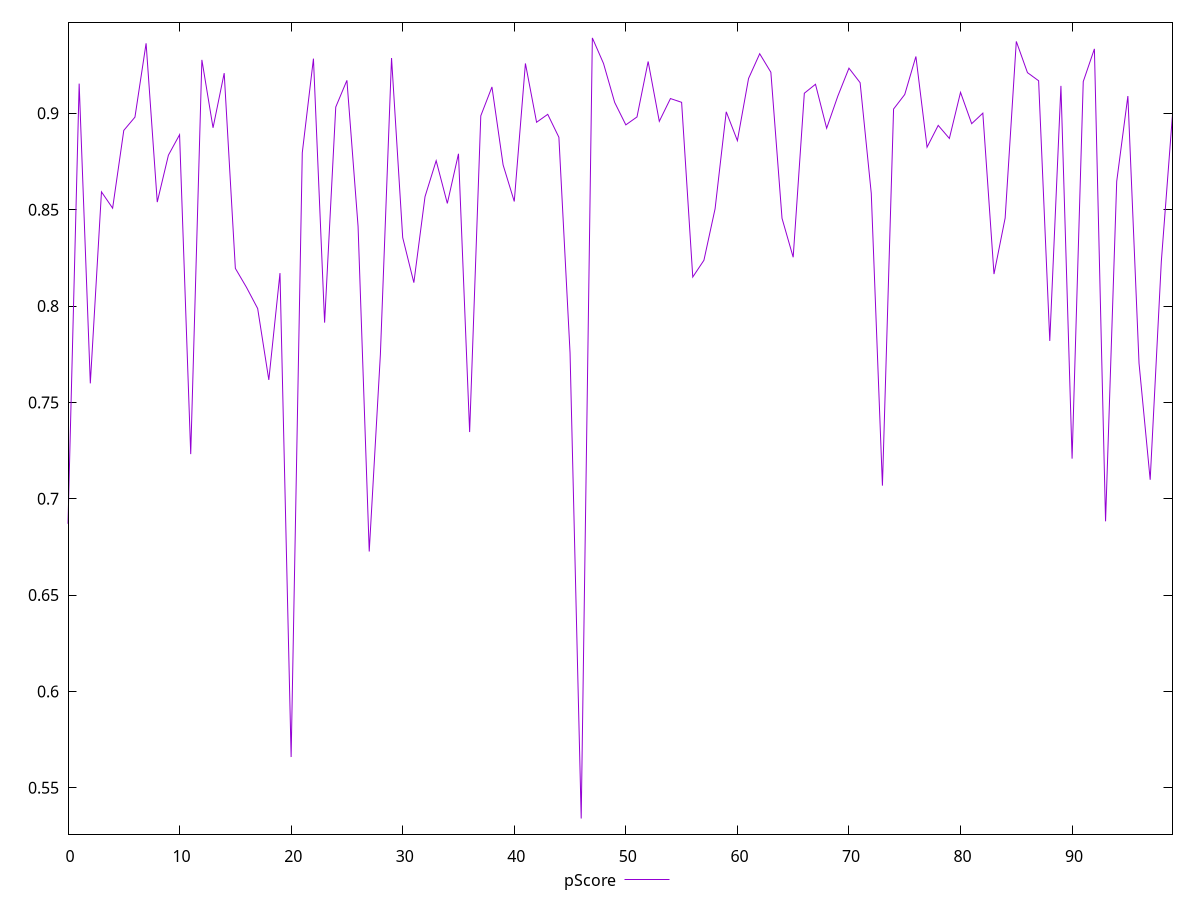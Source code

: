 reset

$pScore <<EOF
0 0.6870010377412159
1 0.9154010595108607
2 0.7598630407886238
3 0.8592315476511228
4 0.8507730849654535
5 0.8911287007780684
6 0.8980029167519159
7 0.9363194043619514
8 0.8539247079144037
9 0.8782754365783441
10 0.8888920117416376
11 0.7231541015772929
12 0.9277264790504611
13 0.8924980997593421
14 0.920838677966929
15 0.8195444395839723
16 0.8096690009405575
17 0.7987122871311023
18 0.7616669364795259
19 0.8170804954530617
20 0.5659864223394531
21 0.8795641135804247
22 0.9283593676269433
23 0.7913696792732056
24 0.903251419013242
25 0.9170999160003034
26 0.8412875620855094
27 0.6726181486132801
28 0.7748337990243801
29 0.9286677270171693
30 0.8355174297822816
31 0.8121369409034105
32 0.8567518116189561
33 0.8754090935227921
34 0.8532499043311803
35 0.8790055587169652
36 0.7346097148914064
37 0.898697637091552
38 0.9136793345046267
39 0.8732222827936509
40 0.8542550100568991
41 0.9258680182250998
42 0.8953550251792565
43 0.8994640852761411
44 0.8875616030397826
45 0.7756740742656563
46 0.5340803300250051
47 0.9391213764579283
48 0.925846092438394
49 0.9056486410276503
50 0.8939995021409212
51 0.8981066401392994
52 0.9268859646819563
53 0.8958326040946171
54 0.9076509613867981
55 0.9056993298035373
56 0.8150547958077031
57 0.8237425048044231
58 0.8504530363073863
59 0.9007805124692791
60 0.8858087453122152
61 0.918060934425533
62 0.9309024066203959
63 0.9213043894791739
64 0.8455250504119319
65 0.8253081429194657
66 0.910411543440328
67 0.9150656062180786
68 0.8922435141555398
69 0.9089031468778719
70 0.9234188514624095
71 0.9158942111538506
72 0.8584278083241004
73 0.7067944241355757
74 0.9022220095402809
75 0.9097571746751539
76 0.9294801647658817
77 0.8824143053283557
78 0.8937284614872287
79 0.8869571759364676
80 0.9108758664342467
81 0.8946202028728234
82 0.900075190218946
83 0.816582735615575
84 0.845650058629263
85 0.9373019765999806
86 0.9211013656783713
87 0.9168849598784101
88 0.7819081319000394
89 0.9142427113172291
90 0.7208105053030079
91 0.9164550713586052
92 0.9334329198043909
93 0.6882944697538422
94 0.8646642093837527
95 0.9089604599404263
96 0.7703178773447678
97 0.7098488233125744
98 0.8232496169797929
99 0.8993485589360757
EOF

set key outside below
set xrange [0:99]
set yrange [0.5259795090963466:0.9472221973865868]
set trange [0.5259795090963466:0.9472221973865868]
set terminal svg size 640, 500 enhanced background rgb 'white'
set output "report_00015_2021-02-09T16-11-33.973Z/first-contentful-paint/samples/pages+cached/pScore/values.svg"

plot $pScore title "pScore" with line

reset
